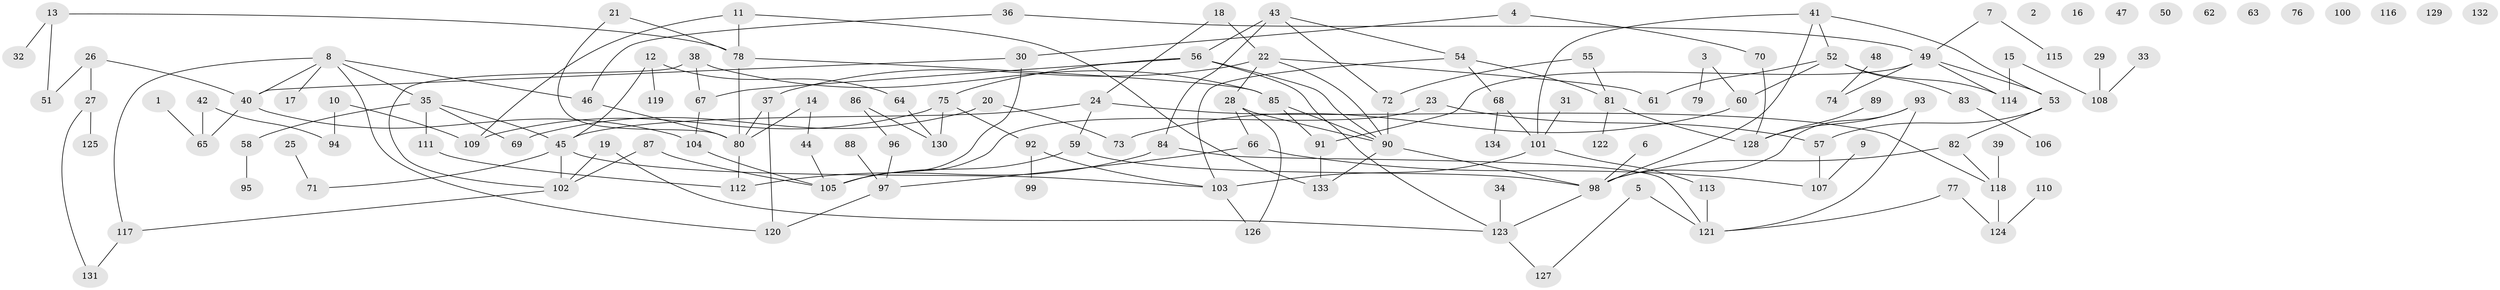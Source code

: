 // Generated by graph-tools (version 1.1) at 2025/00/03/09/25 03:00:55]
// undirected, 134 vertices, 171 edges
graph export_dot {
graph [start="1"]
  node [color=gray90,style=filled];
  1;
  2;
  3;
  4;
  5;
  6;
  7;
  8;
  9;
  10;
  11;
  12;
  13;
  14;
  15;
  16;
  17;
  18;
  19;
  20;
  21;
  22;
  23;
  24;
  25;
  26;
  27;
  28;
  29;
  30;
  31;
  32;
  33;
  34;
  35;
  36;
  37;
  38;
  39;
  40;
  41;
  42;
  43;
  44;
  45;
  46;
  47;
  48;
  49;
  50;
  51;
  52;
  53;
  54;
  55;
  56;
  57;
  58;
  59;
  60;
  61;
  62;
  63;
  64;
  65;
  66;
  67;
  68;
  69;
  70;
  71;
  72;
  73;
  74;
  75;
  76;
  77;
  78;
  79;
  80;
  81;
  82;
  83;
  84;
  85;
  86;
  87;
  88;
  89;
  90;
  91;
  92;
  93;
  94;
  95;
  96;
  97;
  98;
  99;
  100;
  101;
  102;
  103;
  104;
  105;
  106;
  107;
  108;
  109;
  110;
  111;
  112;
  113;
  114;
  115;
  116;
  117;
  118;
  119;
  120;
  121;
  122;
  123;
  124;
  125;
  126;
  127;
  128;
  129;
  130;
  131;
  132;
  133;
  134;
  1 -- 65;
  3 -- 60;
  3 -- 79;
  4 -- 30;
  4 -- 70;
  5 -- 121;
  5 -- 127;
  6 -- 98;
  7 -- 49;
  7 -- 115;
  8 -- 17;
  8 -- 35;
  8 -- 40;
  8 -- 46;
  8 -- 117;
  8 -- 120;
  9 -- 107;
  10 -- 94;
  10 -- 109;
  11 -- 78;
  11 -- 109;
  11 -- 133;
  12 -- 45;
  12 -- 64;
  12 -- 119;
  13 -- 32;
  13 -- 51;
  13 -- 78;
  14 -- 44;
  14 -- 80;
  15 -- 108;
  15 -- 114;
  18 -- 22;
  18 -- 24;
  19 -- 102;
  19 -- 123;
  20 -- 69;
  20 -- 73;
  21 -- 78;
  21 -- 80;
  22 -- 28;
  22 -- 37;
  22 -- 61;
  22 -- 90;
  23 -- 57;
  23 -- 105;
  24 -- 45;
  24 -- 59;
  24 -- 118;
  25 -- 71;
  26 -- 27;
  26 -- 40;
  26 -- 51;
  27 -- 125;
  27 -- 131;
  28 -- 66;
  28 -- 90;
  28 -- 126;
  29 -- 108;
  30 -- 40;
  30 -- 105;
  31 -- 101;
  33 -- 108;
  34 -- 123;
  35 -- 45;
  35 -- 58;
  35 -- 69;
  35 -- 111;
  36 -- 46;
  36 -- 49;
  37 -- 80;
  37 -- 120;
  38 -- 67;
  38 -- 85;
  38 -- 102;
  39 -- 118;
  40 -- 65;
  40 -- 104;
  41 -- 52;
  41 -- 53;
  41 -- 98;
  41 -- 101;
  42 -- 65;
  42 -- 94;
  43 -- 54;
  43 -- 56;
  43 -- 72;
  43 -- 84;
  44 -- 105;
  45 -- 71;
  45 -- 102;
  45 -- 103;
  46 -- 80;
  48 -- 74;
  49 -- 53;
  49 -- 74;
  49 -- 91;
  49 -- 114;
  52 -- 60;
  52 -- 61;
  52 -- 83;
  52 -- 114;
  53 -- 57;
  53 -- 82;
  54 -- 68;
  54 -- 81;
  54 -- 103;
  55 -- 72;
  55 -- 81;
  56 -- 67;
  56 -- 75;
  56 -- 90;
  56 -- 123;
  57 -- 107;
  58 -- 95;
  59 -- 98;
  59 -- 105;
  60 -- 73;
  64 -- 130;
  66 -- 97;
  66 -- 107;
  67 -- 104;
  68 -- 101;
  68 -- 134;
  70 -- 128;
  72 -- 90;
  75 -- 92;
  75 -- 109;
  75 -- 130;
  77 -- 121;
  77 -- 124;
  78 -- 80;
  78 -- 85;
  80 -- 112;
  81 -- 122;
  81 -- 128;
  82 -- 98;
  82 -- 118;
  83 -- 106;
  84 -- 112;
  84 -- 121;
  85 -- 90;
  85 -- 91;
  86 -- 96;
  86 -- 130;
  87 -- 102;
  87 -- 105;
  88 -- 97;
  89 -- 128;
  90 -- 98;
  90 -- 133;
  91 -- 133;
  92 -- 99;
  92 -- 103;
  93 -- 98;
  93 -- 121;
  93 -- 128;
  96 -- 97;
  97 -- 120;
  98 -- 123;
  101 -- 103;
  101 -- 113;
  102 -- 117;
  103 -- 126;
  104 -- 105;
  110 -- 124;
  111 -- 112;
  113 -- 121;
  117 -- 131;
  118 -- 124;
  123 -- 127;
}
